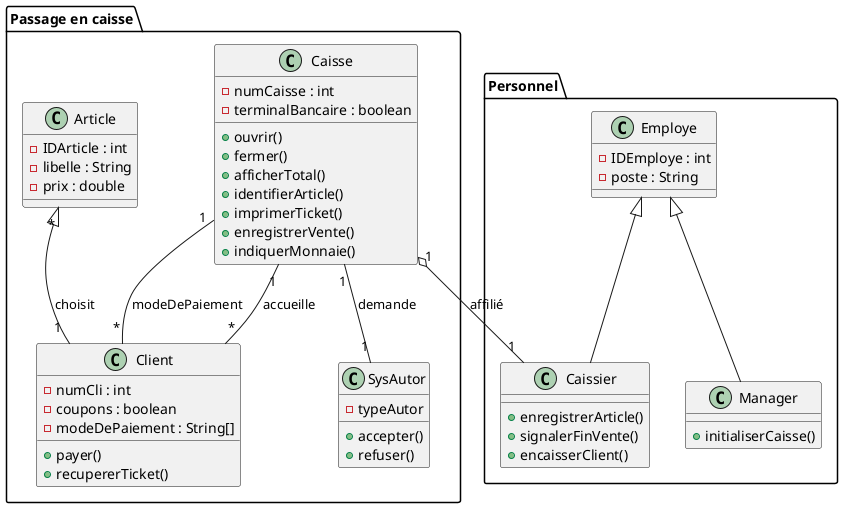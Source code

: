 @startuml
package "Passage en caisse" {
class Client {
 - numCli : int
 - coupons : boolean
 - modeDePaiement : String[]
 + payer()
 + recupererTicket()
}
class Article {
 - IDArticle : int
 - libelle : String
 - prix : double
}
class Caisse {
 - numCaisse : int
 - terminalBancaire : boolean
 + ouvrir()
 + fermer()
 + afficherTotal()
 + identifierArticle()
 + imprimerTicket()
 + enregistrerVente()
 + indiquerMonnaie()
}
class SysAutor {
 - typeAutor
 + accepter()
 + refuser()
}
}
package Personnel {
class Employe {
 - IDEmploye : int
 - poste : String
}
class Caissier extends Employe {
 + enregistrerArticle()
 + signalerFinVente()
 + encaisserClient()
}
class Manager extends Employe {
 + initialiserCaisse()
}
}
Article "*" <|-- "1" Client : choisit
Caisse "1" -- "*" Client : accueille
Caisse "1" -- "*" Client : modeDePaiement
Caisse "1" o-- "1" Caissier : affilié
Caisse "1" -- "1" SysAutor : demande
@enduml